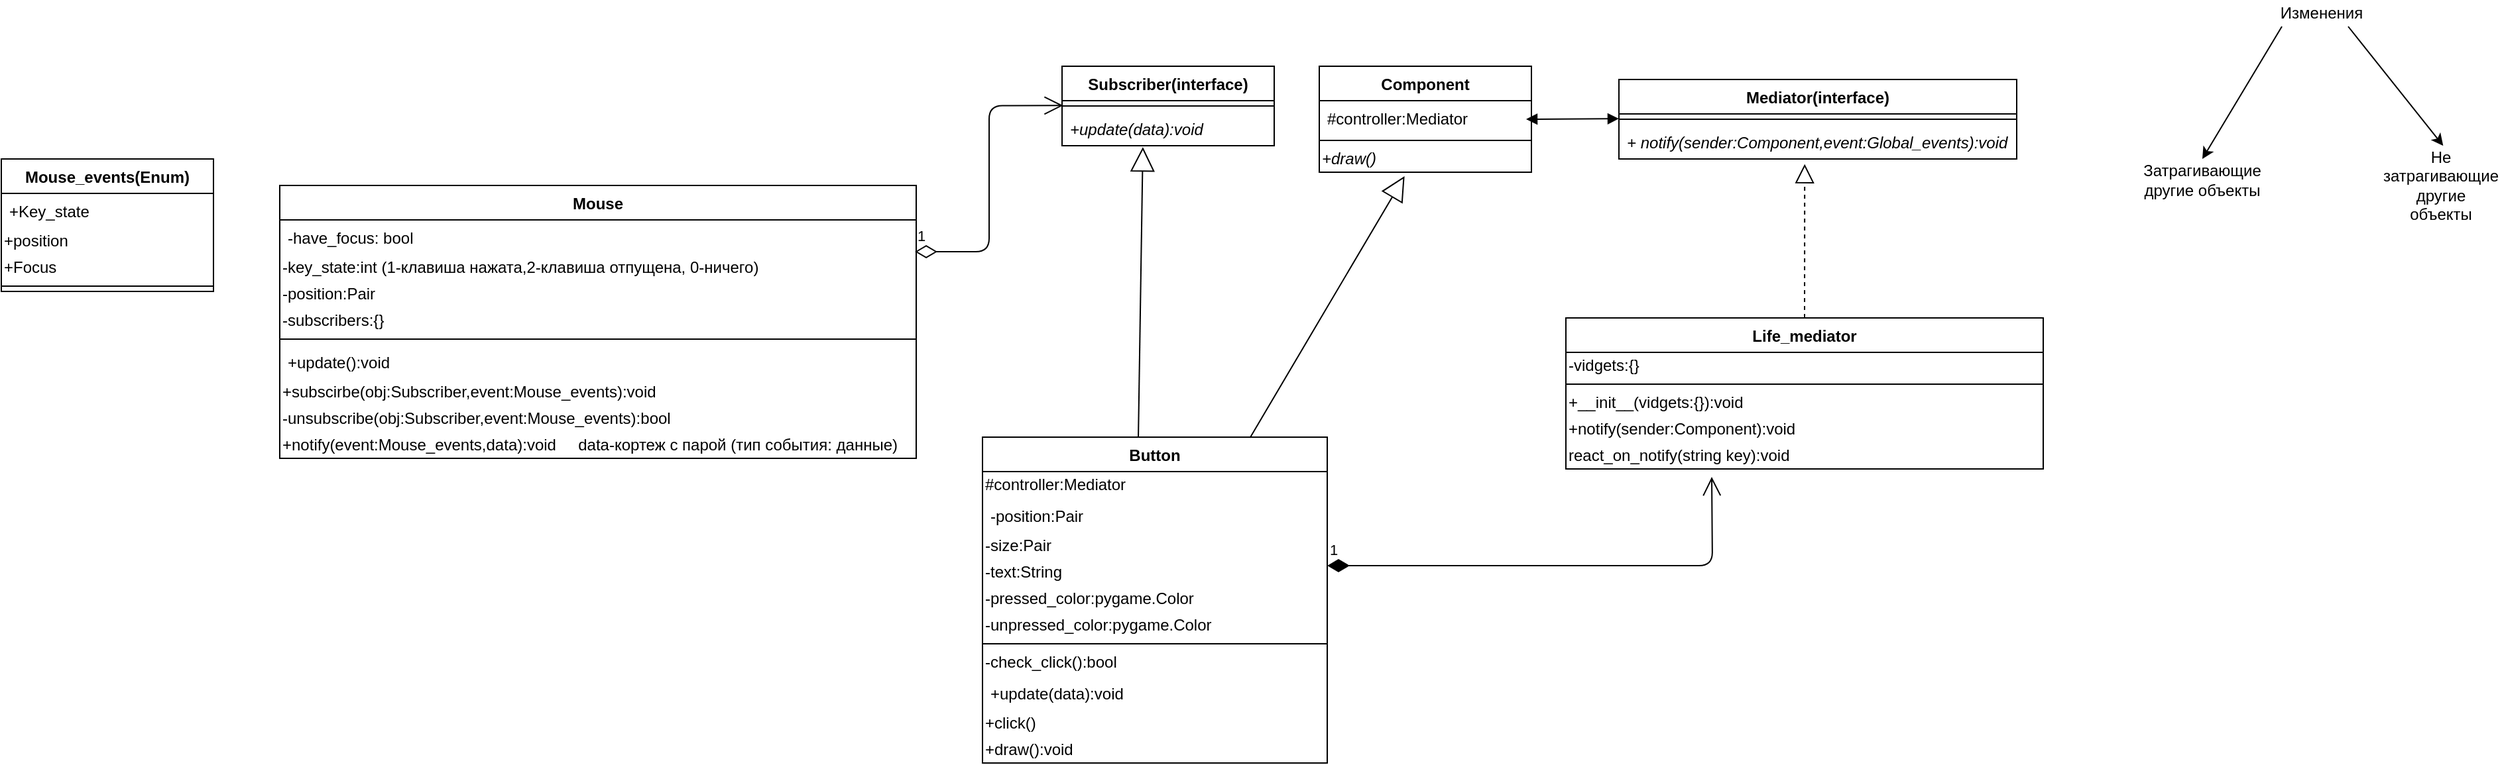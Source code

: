 <mxfile version="14.9.3" type="github">
  <diagram id="C5RBs43oDa-KdzZeNtuy" name="Page-1">
    <mxGraphModel dx="1695" dy="482" grid="1" gridSize="10" guides="1" tooltips="1" connect="1" arrows="1" fold="1" page="1" pageScale="1" pageWidth="827" pageHeight="1169" math="0" shadow="0">
      <root>
        <mxCell id="WIyWlLk6GJQsqaUBKTNV-0" />
        <mxCell id="WIyWlLk6GJQsqaUBKTNV-1" parent="WIyWlLk6GJQsqaUBKTNV-0" />
        <mxCell id="fKe1KmPcs22cKLeILPhQ-0" value="Mouse" style="swimlane;fontStyle=1;align=center;verticalAlign=top;childLayout=stackLayout;horizontal=1;startSize=26;horizontalStack=0;resizeParent=1;resizeParentMax=0;resizeLast=0;collapsible=1;marginBottom=0;" vertex="1" parent="WIyWlLk6GJQsqaUBKTNV-1">
          <mxGeometry x="-530" y="140" width="480" height="206" as="geometry" />
        </mxCell>
        <mxCell id="fKe1KmPcs22cKLeILPhQ-1" value="-have_focus: bool&#xa;" style="text;strokeColor=none;fillColor=none;align=left;verticalAlign=top;spacingLeft=4;spacingRight=4;overflow=hidden;rotatable=0;points=[[0,0.5],[1,0.5]];portConstraint=eastwest;" vertex="1" parent="fKe1KmPcs22cKLeILPhQ-0">
          <mxGeometry y="26" width="480" height="26" as="geometry" />
        </mxCell>
        <mxCell id="fKe1KmPcs22cKLeILPhQ-4" value="-key_state:int (1-клавиша нажата,2-клавиша отпущена, 0-ничего)" style="text;html=1;strokeColor=none;fillColor=none;align=left;verticalAlign=middle;whiteSpace=wrap;rounded=0;" vertex="1" parent="fKe1KmPcs22cKLeILPhQ-0">
          <mxGeometry y="52" width="480" height="20" as="geometry" />
        </mxCell>
        <mxCell id="fKe1KmPcs22cKLeILPhQ-5" value="-position:Pair" style="text;html=1;strokeColor=none;fillColor=none;align=left;verticalAlign=middle;whiteSpace=wrap;rounded=0;" vertex="1" parent="fKe1KmPcs22cKLeILPhQ-0">
          <mxGeometry y="72" width="480" height="20" as="geometry" />
        </mxCell>
        <mxCell id="fKe1KmPcs22cKLeILPhQ-7" value="-subscribers:{}" style="text;html=1;strokeColor=none;fillColor=none;align=left;verticalAlign=middle;whiteSpace=wrap;rounded=0;" vertex="1" parent="fKe1KmPcs22cKLeILPhQ-0">
          <mxGeometry y="92" width="480" height="20" as="geometry" />
        </mxCell>
        <mxCell id="fKe1KmPcs22cKLeILPhQ-2" value="" style="line;strokeWidth=1;fillColor=none;align=left;verticalAlign=middle;spacingTop=-1;spacingLeft=3;spacingRight=3;rotatable=0;labelPosition=right;points=[];portConstraint=eastwest;" vertex="1" parent="fKe1KmPcs22cKLeILPhQ-0">
          <mxGeometry y="112" width="480" height="8" as="geometry" />
        </mxCell>
        <mxCell id="fKe1KmPcs22cKLeILPhQ-3" value="+update():void" style="text;strokeColor=none;fillColor=none;align=left;verticalAlign=top;spacingLeft=4;spacingRight=4;overflow=hidden;rotatable=0;points=[[0,0.5],[1,0.5]];portConstraint=eastwest;" vertex="1" parent="fKe1KmPcs22cKLeILPhQ-0">
          <mxGeometry y="120" width="480" height="26" as="geometry" />
        </mxCell>
        <mxCell id="fKe1KmPcs22cKLeILPhQ-15" value="+subscirbe(obj:Subscriber,event:Mouse_events):void" style="text;html=1;strokeColor=none;fillColor=none;align=left;verticalAlign=middle;whiteSpace=wrap;rounded=0;" vertex="1" parent="fKe1KmPcs22cKLeILPhQ-0">
          <mxGeometry y="146" width="480" height="20" as="geometry" />
        </mxCell>
        <mxCell id="fKe1KmPcs22cKLeILPhQ-16" value="-unsubscribe(obj:Subscriber,event:Mouse_events):bool" style="text;html=1;strokeColor=none;fillColor=none;align=left;verticalAlign=middle;whiteSpace=wrap;rounded=0;" vertex="1" parent="fKe1KmPcs22cKLeILPhQ-0">
          <mxGeometry y="166" width="480" height="20" as="geometry" />
        </mxCell>
        <mxCell id="fKe1KmPcs22cKLeILPhQ-17" value="+notify(event:Mouse_events,data):void&amp;nbsp; &amp;nbsp; &amp;nbsp;data-кортеж с парой (тип события: данные)" style="text;html=1;strokeColor=none;fillColor=none;align=left;verticalAlign=middle;whiteSpace=wrap;rounded=0;" vertex="1" parent="fKe1KmPcs22cKLeILPhQ-0">
          <mxGeometry y="186" width="480" height="20" as="geometry" />
        </mxCell>
        <mxCell id="fKe1KmPcs22cKLeILPhQ-8" value="Mouse_events(Enum)" style="swimlane;fontStyle=1;align=center;verticalAlign=top;childLayout=stackLayout;horizontal=1;startSize=26;horizontalStack=0;resizeParent=1;resizeParentMax=0;resizeLast=0;collapsible=1;marginBottom=0;" vertex="1" parent="WIyWlLk6GJQsqaUBKTNV-1">
          <mxGeometry x="-740" y="120" width="160" height="100" as="geometry" />
        </mxCell>
        <mxCell id="fKe1KmPcs22cKLeILPhQ-9" value="+Key_state" style="text;strokeColor=none;fillColor=none;align=left;verticalAlign=top;spacingLeft=4;spacingRight=4;overflow=hidden;rotatable=0;points=[[0,0.5],[1,0.5]];portConstraint=eastwest;" vertex="1" parent="fKe1KmPcs22cKLeILPhQ-8">
          <mxGeometry y="26" width="160" height="26" as="geometry" />
        </mxCell>
        <mxCell id="fKe1KmPcs22cKLeILPhQ-12" value="+position" style="text;html=1;strokeColor=none;fillColor=none;align=left;verticalAlign=middle;whiteSpace=wrap;rounded=0;" vertex="1" parent="fKe1KmPcs22cKLeILPhQ-8">
          <mxGeometry y="52" width="160" height="20" as="geometry" />
        </mxCell>
        <mxCell id="fKe1KmPcs22cKLeILPhQ-13" value="+Focus" style="text;html=1;strokeColor=none;fillColor=none;align=left;verticalAlign=middle;whiteSpace=wrap;rounded=0;" vertex="1" parent="fKe1KmPcs22cKLeILPhQ-8">
          <mxGeometry y="72" width="160" height="20" as="geometry" />
        </mxCell>
        <mxCell id="fKe1KmPcs22cKLeILPhQ-10" value="" style="line;strokeWidth=1;fillColor=none;align=left;verticalAlign=middle;spacingTop=-1;spacingLeft=3;spacingRight=3;rotatable=0;labelPosition=right;points=[];portConstraint=eastwest;" vertex="1" parent="fKe1KmPcs22cKLeILPhQ-8">
          <mxGeometry y="92" width="160" height="8" as="geometry" />
        </mxCell>
        <mxCell id="fKe1KmPcs22cKLeILPhQ-18" value="Subscriber(interface)" style="swimlane;fontStyle=1;align=center;verticalAlign=top;childLayout=stackLayout;horizontal=1;startSize=26;horizontalStack=0;resizeParent=1;resizeParentMax=0;resizeLast=0;collapsible=1;marginBottom=0;" vertex="1" parent="WIyWlLk6GJQsqaUBKTNV-1">
          <mxGeometry x="60" y="50" width="160" height="60" as="geometry" />
        </mxCell>
        <mxCell id="fKe1KmPcs22cKLeILPhQ-20" value="" style="line;strokeWidth=1;fillColor=none;align=left;verticalAlign=middle;spacingTop=-1;spacingLeft=3;spacingRight=3;rotatable=0;labelPosition=right;points=[];portConstraint=eastwest;" vertex="1" parent="fKe1KmPcs22cKLeILPhQ-18">
          <mxGeometry y="26" width="160" height="8" as="geometry" />
        </mxCell>
        <mxCell id="fKe1KmPcs22cKLeILPhQ-21" value="+update(data):void" style="text;strokeColor=none;fillColor=none;align=left;verticalAlign=top;spacingLeft=4;spacingRight=4;overflow=hidden;rotatable=0;points=[[0,0.5],[1,0.5]];portConstraint=eastwest;fontStyle=2" vertex="1" parent="fKe1KmPcs22cKLeILPhQ-18">
          <mxGeometry y="34" width="160" height="26" as="geometry" />
        </mxCell>
        <mxCell id="fKe1KmPcs22cKLeILPhQ-23" value="Button&#xa;" style="swimlane;fontStyle=1;align=center;verticalAlign=top;childLayout=stackLayout;horizontal=1;startSize=26;horizontalStack=0;resizeParent=1;resizeParentMax=0;resizeLast=0;collapsible=1;marginBottom=0;" vertex="1" parent="WIyWlLk6GJQsqaUBKTNV-1">
          <mxGeometry y="330" width="260" height="246" as="geometry" />
        </mxCell>
        <mxCell id="fKe1KmPcs22cKLeILPhQ-79" value="#controller:Mediator" style="text;html=1;strokeColor=none;fillColor=none;align=left;verticalAlign=middle;whiteSpace=wrap;rounded=0;" vertex="1" parent="fKe1KmPcs22cKLeILPhQ-23">
          <mxGeometry y="26" width="260" height="20" as="geometry" />
        </mxCell>
        <mxCell id="fKe1KmPcs22cKLeILPhQ-24" value="-position:Pair&#xa;" style="text;strokeColor=none;fillColor=none;align=left;verticalAlign=top;spacingLeft=4;spacingRight=4;overflow=hidden;rotatable=0;points=[[0,0.5],[1,0.5]];portConstraint=eastwest;" vertex="1" parent="fKe1KmPcs22cKLeILPhQ-23">
          <mxGeometry y="46" width="260" height="26" as="geometry" />
        </mxCell>
        <mxCell id="fKe1KmPcs22cKLeILPhQ-32" value="-size:Pair" style="text;html=1;strokeColor=none;fillColor=none;align=left;verticalAlign=middle;whiteSpace=wrap;rounded=0;" vertex="1" parent="fKe1KmPcs22cKLeILPhQ-23">
          <mxGeometry y="72" width="260" height="20" as="geometry" />
        </mxCell>
        <mxCell id="fKe1KmPcs22cKLeILPhQ-34" value="-text:String" style="text;html=1;strokeColor=none;fillColor=none;align=left;verticalAlign=middle;whiteSpace=wrap;rounded=0;" vertex="1" parent="fKe1KmPcs22cKLeILPhQ-23">
          <mxGeometry y="92" width="260" height="20" as="geometry" />
        </mxCell>
        <mxCell id="fKe1KmPcs22cKLeILPhQ-35" value="-pressed_color:pygame.Color" style="text;html=1;strokeColor=none;fillColor=none;align=left;verticalAlign=middle;whiteSpace=wrap;rounded=0;" vertex="1" parent="fKe1KmPcs22cKLeILPhQ-23">
          <mxGeometry y="112" width="260" height="20" as="geometry" />
        </mxCell>
        <mxCell id="fKe1KmPcs22cKLeILPhQ-36" value="-unpressed_color:pygame.Color" style="text;html=1;strokeColor=none;fillColor=none;align=left;verticalAlign=middle;whiteSpace=wrap;rounded=0;" vertex="1" parent="fKe1KmPcs22cKLeILPhQ-23">
          <mxGeometry y="132" width="260" height="20" as="geometry" />
        </mxCell>
        <mxCell id="fKe1KmPcs22cKLeILPhQ-25" value="" style="line;strokeWidth=1;fillColor=none;align=left;verticalAlign=middle;spacingTop=-1;spacingLeft=3;spacingRight=3;rotatable=0;labelPosition=right;points=[];portConstraint=eastwest;" vertex="1" parent="fKe1KmPcs22cKLeILPhQ-23">
          <mxGeometry y="152" width="260" height="8" as="geometry" />
        </mxCell>
        <mxCell id="fKe1KmPcs22cKLeILPhQ-37" value="-check_click():bool" style="text;html=1;strokeColor=none;fillColor=none;align=left;verticalAlign=middle;whiteSpace=wrap;rounded=0;" vertex="1" parent="fKe1KmPcs22cKLeILPhQ-23">
          <mxGeometry y="160" width="260" height="20" as="geometry" />
        </mxCell>
        <mxCell id="fKe1KmPcs22cKLeILPhQ-26" value="+update(data):void" style="text;strokeColor=none;fillColor=none;align=left;verticalAlign=top;spacingLeft=4;spacingRight=4;overflow=hidden;rotatable=0;points=[[0,0.5],[1,0.5]];portConstraint=eastwest;" vertex="1" parent="fKe1KmPcs22cKLeILPhQ-23">
          <mxGeometry y="180" width="260" height="26" as="geometry" />
        </mxCell>
        <mxCell id="fKe1KmPcs22cKLeILPhQ-39" value="+click()" style="text;html=1;strokeColor=none;fillColor=none;align=left;verticalAlign=middle;whiteSpace=wrap;rounded=0;" vertex="1" parent="fKe1KmPcs22cKLeILPhQ-23">
          <mxGeometry y="206" width="260" height="20" as="geometry" />
        </mxCell>
        <mxCell id="fKe1KmPcs22cKLeILPhQ-38" value="+draw():void" style="text;html=1;strokeColor=none;fillColor=none;align=left;verticalAlign=middle;whiteSpace=wrap;rounded=0;" vertex="1" parent="fKe1KmPcs22cKLeILPhQ-23">
          <mxGeometry y="226" width="260" height="20" as="geometry" />
        </mxCell>
        <mxCell id="fKe1KmPcs22cKLeILPhQ-29" value="1" style="endArrow=open;html=1;endSize=12;startArrow=diamondThin;startSize=14;startFill=0;edgeStyle=orthogonalEdgeStyle;align=left;verticalAlign=bottom;exitX=0.998;exitY=0.923;exitDx=0;exitDy=0;exitPerimeter=0;entryX=0.005;entryY=0.458;entryDx=0;entryDy=0;entryPerimeter=0;" edge="1" parent="WIyWlLk6GJQsqaUBKTNV-1" source="fKe1KmPcs22cKLeILPhQ-1" target="fKe1KmPcs22cKLeILPhQ-20">
          <mxGeometry x="-1" y="3" relative="1" as="geometry">
            <mxPoint x="-45" y="190" as="sourcePoint" />
            <mxPoint x="115" y="190" as="targetPoint" />
          </mxGeometry>
        </mxCell>
        <mxCell id="fKe1KmPcs22cKLeILPhQ-30" value="" style="endArrow=block;endSize=16;endFill=0;html=1;entryX=0.381;entryY=1.038;entryDx=0;entryDy=0;entryPerimeter=0;exitX=0.452;exitY=0.002;exitDx=0;exitDy=0;exitPerimeter=0;" edge="1" parent="WIyWlLk6GJQsqaUBKTNV-1" source="fKe1KmPcs22cKLeILPhQ-23" target="fKe1KmPcs22cKLeILPhQ-21">
          <mxGeometry width="160" relative="1" as="geometry">
            <mxPoint x="30" y="310" as="sourcePoint" />
            <mxPoint x="190" y="310" as="targetPoint" />
          </mxGeometry>
        </mxCell>
        <mxCell id="fKe1KmPcs22cKLeILPhQ-44" value="Mediator(interface)" style="swimlane;fontStyle=1;align=center;verticalAlign=top;childLayout=stackLayout;horizontal=1;startSize=26;horizontalStack=0;resizeParent=1;resizeParentMax=0;resizeLast=0;collapsible=1;marginBottom=0;" vertex="1" parent="WIyWlLk6GJQsqaUBKTNV-1">
          <mxGeometry x="480" y="60" width="300" height="60" as="geometry" />
        </mxCell>
        <mxCell id="fKe1KmPcs22cKLeILPhQ-46" value="" style="line;strokeWidth=1;fillColor=none;align=left;verticalAlign=middle;spacingTop=-1;spacingLeft=3;spacingRight=3;rotatable=0;labelPosition=right;points=[];portConstraint=eastwest;" vertex="1" parent="fKe1KmPcs22cKLeILPhQ-44">
          <mxGeometry y="26" width="300" height="8" as="geometry" />
        </mxCell>
        <mxCell id="fKe1KmPcs22cKLeILPhQ-47" value="+ notify(sender:Component,event:Global_events):void" style="text;strokeColor=none;fillColor=none;align=left;verticalAlign=top;spacingLeft=4;spacingRight=4;overflow=hidden;rotatable=0;points=[[0,0.5],[1,0.5]];portConstraint=eastwest;fontStyle=2" vertex="1" parent="fKe1KmPcs22cKLeILPhQ-44">
          <mxGeometry y="34" width="300" height="26" as="geometry" />
        </mxCell>
        <mxCell id="fKe1KmPcs22cKLeILPhQ-48" value="Component" style="swimlane;fontStyle=1;align=center;verticalAlign=top;childLayout=stackLayout;horizontal=1;startSize=26;horizontalStack=0;resizeParent=1;resizeParentMax=0;resizeLast=0;collapsible=1;marginBottom=0;" vertex="1" parent="WIyWlLk6GJQsqaUBKTNV-1">
          <mxGeometry x="254" y="50" width="160" height="80" as="geometry" />
        </mxCell>
        <mxCell id="fKe1KmPcs22cKLeILPhQ-49" value="#controller:Mediator" style="text;strokeColor=none;fillColor=none;align=left;verticalAlign=top;spacingLeft=4;spacingRight=4;overflow=hidden;rotatable=0;points=[[0,0.5],[1,0.5]];portConstraint=eastwest;" vertex="1" parent="fKe1KmPcs22cKLeILPhQ-48">
          <mxGeometry y="26" width="160" height="26" as="geometry" />
        </mxCell>
        <mxCell id="fKe1KmPcs22cKLeILPhQ-50" value="" style="line;strokeWidth=1;fillColor=none;align=left;verticalAlign=middle;spacingTop=-1;spacingLeft=3;spacingRight=3;rotatable=0;labelPosition=right;points=[];portConstraint=eastwest;" vertex="1" parent="fKe1KmPcs22cKLeILPhQ-48">
          <mxGeometry y="52" width="160" height="8" as="geometry" />
        </mxCell>
        <mxCell id="fKe1KmPcs22cKLeILPhQ-55" value="&lt;i&gt;+draw()&lt;/i&gt;" style="text;html=1;strokeColor=none;fillColor=none;align=left;verticalAlign=middle;whiteSpace=wrap;rounded=0;" vertex="1" parent="fKe1KmPcs22cKLeILPhQ-48">
          <mxGeometry y="60" width="160" height="20" as="geometry" />
        </mxCell>
        <mxCell id="fKe1KmPcs22cKLeILPhQ-54" value="" style="endArrow=block;endSize=16;endFill=0;html=1;exitX=0.776;exitY=0.002;exitDx=0;exitDy=0;exitPerimeter=0;entryX=0.402;entryY=1.15;entryDx=0;entryDy=0;entryPerimeter=0;" edge="1" parent="WIyWlLk6GJQsqaUBKTNV-1" source="fKe1KmPcs22cKLeILPhQ-23" target="fKe1KmPcs22cKLeILPhQ-55">
          <mxGeometry width="160" relative="1" as="geometry">
            <mxPoint x="220" y="270" as="sourcePoint" />
            <mxPoint x="320" y="150" as="targetPoint" />
          </mxGeometry>
        </mxCell>
        <mxCell id="fKe1KmPcs22cKLeILPhQ-60" value="Life_mediator" style="swimlane;fontStyle=1;align=center;verticalAlign=top;childLayout=stackLayout;horizontal=1;startSize=26;horizontalStack=0;resizeParent=1;resizeParentMax=0;resizeLast=0;collapsible=1;marginBottom=0;" vertex="1" parent="WIyWlLk6GJQsqaUBKTNV-1">
          <mxGeometry x="440" y="240" width="360" height="114" as="geometry" />
        </mxCell>
        <mxCell id="fKe1KmPcs22cKLeILPhQ-68" value="-vidgets:{}" style="text;html=1;strokeColor=none;fillColor=none;align=left;verticalAlign=middle;whiteSpace=wrap;rounded=0;" vertex="1" parent="fKe1KmPcs22cKLeILPhQ-60">
          <mxGeometry y="26" width="360" height="20" as="geometry" />
        </mxCell>
        <mxCell id="fKe1KmPcs22cKLeILPhQ-62" value="" style="line;strokeWidth=1;fillColor=none;align=left;verticalAlign=middle;spacingTop=-1;spacingLeft=3;spacingRight=3;rotatable=0;labelPosition=right;points=[];portConstraint=eastwest;" vertex="1" parent="fKe1KmPcs22cKLeILPhQ-60">
          <mxGeometry y="46" width="360" height="8" as="geometry" />
        </mxCell>
        <mxCell id="fKe1KmPcs22cKLeILPhQ-80" value="+__init__(vidgets:{}):void" style="text;html=1;strokeColor=none;fillColor=none;align=left;verticalAlign=middle;whiteSpace=wrap;rounded=0;" vertex="1" parent="fKe1KmPcs22cKLeILPhQ-60">
          <mxGeometry y="54" width="360" height="20" as="geometry" />
        </mxCell>
        <mxCell id="fKe1KmPcs22cKLeILPhQ-69" value="+notify(sender:Component):void" style="text;html=1;strokeColor=none;fillColor=none;align=left;verticalAlign=middle;whiteSpace=wrap;rounded=0;" vertex="1" parent="fKe1KmPcs22cKLeILPhQ-60">
          <mxGeometry y="74" width="360" height="20" as="geometry" />
        </mxCell>
        <mxCell id="fKe1KmPcs22cKLeILPhQ-77" value="react_on_notify(string key):void" style="text;html=1;strokeColor=none;fillColor=none;align=left;verticalAlign=middle;whiteSpace=wrap;rounded=0;" vertex="1" parent="fKe1KmPcs22cKLeILPhQ-60">
          <mxGeometry y="94" width="360" height="20" as="geometry" />
        </mxCell>
        <mxCell id="fKe1KmPcs22cKLeILPhQ-64" value="" style="endArrow=block;dashed=1;endFill=0;endSize=12;html=1;entryX=0.467;entryY=1.147;entryDx=0;entryDy=0;entryPerimeter=0;exitX=0.5;exitY=0;exitDx=0;exitDy=0;" edge="1" parent="WIyWlLk6GJQsqaUBKTNV-1" source="fKe1KmPcs22cKLeILPhQ-60" target="fKe1KmPcs22cKLeILPhQ-47">
          <mxGeometry width="160" relative="1" as="geometry">
            <mxPoint x="380" y="190" as="sourcePoint" />
            <mxPoint x="540" y="190" as="targetPoint" />
          </mxGeometry>
        </mxCell>
        <mxCell id="fKe1KmPcs22cKLeILPhQ-66" value="" style="endArrow=block;startArrow=block;endFill=1;startFill=1;html=1;" edge="1" parent="WIyWlLk6GJQsqaUBKTNV-1">
          <mxGeometry width="160" relative="1" as="geometry">
            <mxPoint x="410" y="90" as="sourcePoint" />
            <mxPoint x="480" y="89.58" as="targetPoint" />
          </mxGeometry>
        </mxCell>
        <mxCell id="fKe1KmPcs22cKLeILPhQ-70" value="Изменения" style="text;html=1;strokeColor=none;fillColor=none;align=center;verticalAlign=middle;whiteSpace=wrap;rounded=0;" vertex="1" parent="WIyWlLk6GJQsqaUBKTNV-1">
          <mxGeometry x="990" width="40" height="20" as="geometry" />
        </mxCell>
        <mxCell id="fKe1KmPcs22cKLeILPhQ-71" value="" style="endArrow=classic;html=1;" edge="1" parent="WIyWlLk6GJQsqaUBKTNV-1">
          <mxGeometry width="50" height="50" relative="1" as="geometry">
            <mxPoint x="980" y="20" as="sourcePoint" />
            <mxPoint x="920" y="120" as="targetPoint" />
          </mxGeometry>
        </mxCell>
        <mxCell id="fKe1KmPcs22cKLeILPhQ-72" value="Затрагивающие другие объекты" style="text;html=1;strokeColor=none;fillColor=none;align=center;verticalAlign=middle;whiteSpace=wrap;rounded=0;" vertex="1" parent="WIyWlLk6GJQsqaUBKTNV-1">
          <mxGeometry x="900" y="126" width="40" height="20" as="geometry" />
        </mxCell>
        <mxCell id="fKe1KmPcs22cKLeILPhQ-73" value="Не затрагивающие другие объекты" style="text;html=1;strokeColor=none;fillColor=none;align=center;verticalAlign=middle;whiteSpace=wrap;rounded=0;" vertex="1" parent="WIyWlLk6GJQsqaUBKTNV-1">
          <mxGeometry x="1080" y="130" width="40" height="20" as="geometry" />
        </mxCell>
        <mxCell id="fKe1KmPcs22cKLeILPhQ-74" value="" style="endArrow=classic;html=1;exitX=1;exitY=1;exitDx=0;exitDy=0;" edge="1" parent="WIyWlLk6GJQsqaUBKTNV-1" source="fKe1KmPcs22cKLeILPhQ-70">
          <mxGeometry width="50" height="50" relative="1" as="geometry">
            <mxPoint x="750" y="110" as="sourcePoint" />
            <mxPoint x="1101.667" y="110" as="targetPoint" />
          </mxGeometry>
        </mxCell>
        <mxCell id="fKe1KmPcs22cKLeILPhQ-78" value="1" style="endArrow=open;html=1;endSize=12;startArrow=diamondThin;startSize=14;startFill=1;edgeStyle=orthogonalEdgeStyle;align=left;verticalAlign=bottom;exitX=1;exitY=0.25;exitDx=0;exitDy=0;" edge="1" parent="WIyWlLk6GJQsqaUBKTNV-1" source="fKe1KmPcs22cKLeILPhQ-34">
          <mxGeometry x="-1" y="3" relative="1" as="geometry">
            <mxPoint x="330" y="286.58" as="sourcePoint" />
            <mxPoint x="550" y="360" as="targetPoint" />
          </mxGeometry>
        </mxCell>
      </root>
    </mxGraphModel>
  </diagram>
</mxfile>
